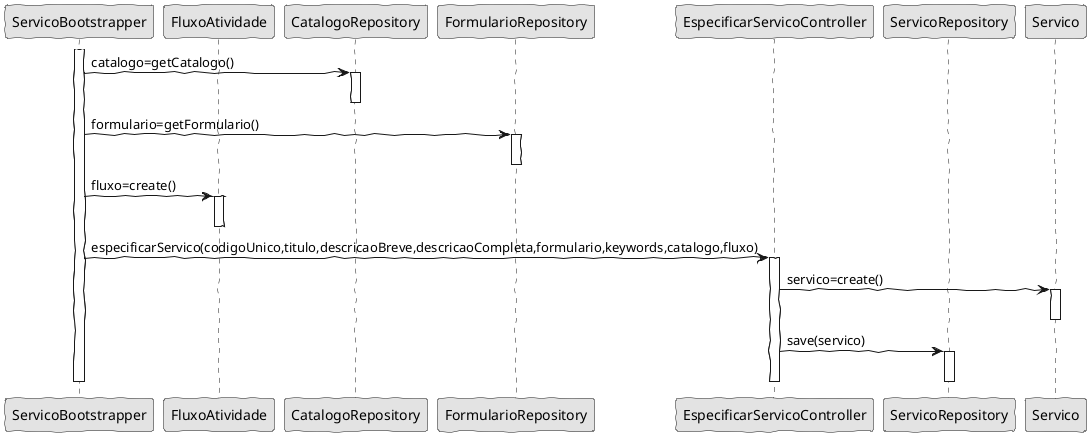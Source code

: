 @startuml

'http://plantuml.com/skinparam.html
skinparam handwritten true
skinparam monochrome true
skinparam packageStyle rect
skinparam defaultFontName FG Virgil
skinparam shadowing false

participant ServicoBootstrapper as Bootstrapper

participant FluxoAtividade as FluxoAtividade
participant CatalogoRepository as CRepository 
participant FormularioRepository as FRepository 
participant EspecificarServicoController as Controller
participant ServicoRepository as SRepository 
participant Servico as Servico

activate Bootstrapper

Bootstrapper -> CRepository : catalogo=getCatalogo()
activate CRepository
deactivate CRepository

Bootstrapper -> FRepository : formulario=getFormulario()
activate FRepository
deactivate FRepository

Bootstrapper -> FluxoAtividade : fluxo=create()
activate FluxoAtividade
deactivate FluxoAtividade

Bootstrapper -> Controller : especificarServico(codigoUnico,titulo,descricaoBreve,descricaoCompleta,formulario,keywords,catalogo,fluxo)
activate Controller
Controller -> Servico : servico=create()
activate Servico
deactivate Servico
Controller -> SRepository : save(servico)
activate SRepository
deactivate SRepository
deactivate Controller

deactivate Bootstrapper

@enduml